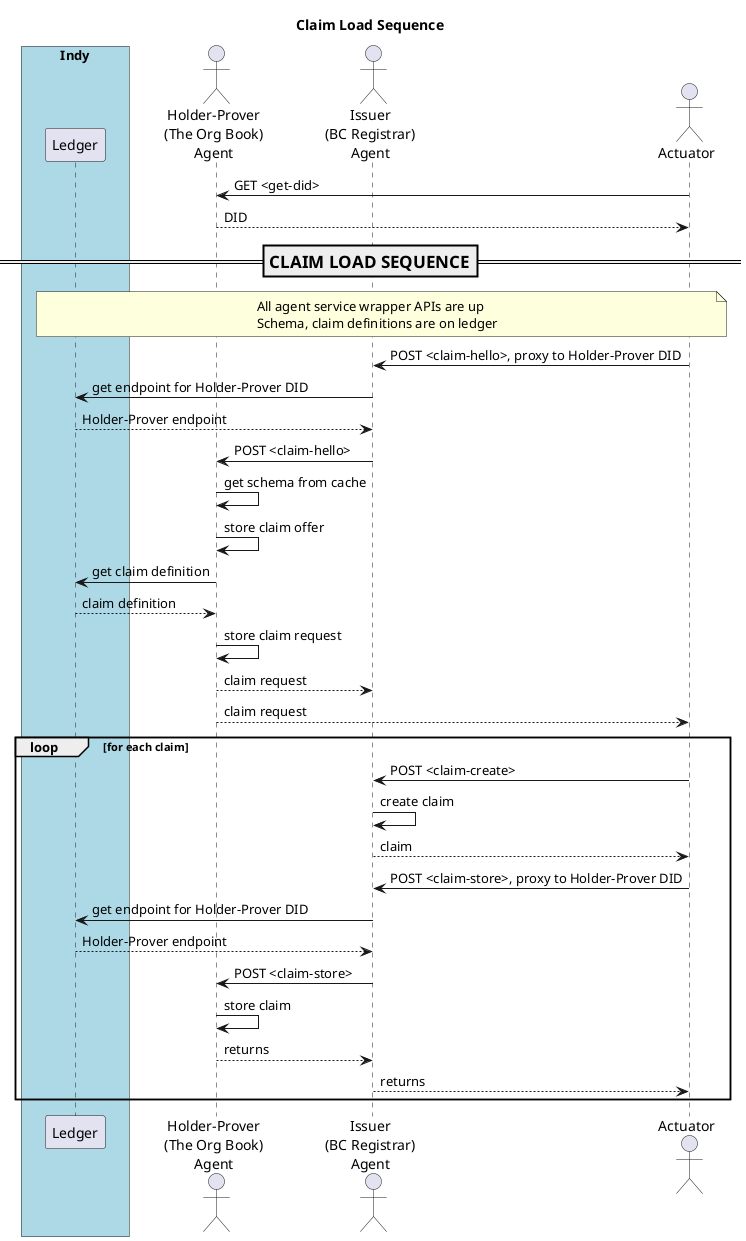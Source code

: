 @startuml
/'
Copyright 2017 Government of Canada - Public Services and Procurement Canada - buyandsell.gc.ca

Licensed under the Apache License, Version 2.0 (the "License");
you may not use this file except in compliance with the License.
You may obtain a copy of the License at

http://www.apache.org/licenses/LICENSE-2.0

Unless required by applicable law or agreed to in writing, software
distributed under the License is distributed on an "AS IS" BASIS,
WITHOUT WARRANTIES OR CONDITIONS OF ANY KIND, either express or implied.
See the License for the specific language governing permissions and
limitations under the License.
'/

skinparam ParticipantPadding 20
skinparam BoxPadding 20

title Claim Load Sequence

box "Indy" #LightBlue
    participant "Ledger" as ledger
endbox

actor "Holder-Prover\n(The Org Book)\nAgent" as obag
actor "Issuer\n(BC Registrar)\nAgent" as bcrag
actor "Actuator" as ator

ator -> obag: GET <get-did>
obag --> ator: DID

=== CLAIM LOAD SEQUENCE ==
note over ledger, ator
All agent service wrapper APIs are up
Schema, claim definitions are on ledger
endnote

ator -> bcrag: POST <claim-hello>, proxy to Holder-Prover DID
bcrag -> ledger: get endpoint for Holder-Prover DID
ledger --> bcrag: Holder-Prover endpoint
bcrag -> obag: POST <claim-hello>
obag -> obag: get schema from cache
obag -> obag: store claim offer
obag -> ledger: get claim definition
ledger --> obag: claim definition
obag -> obag: store claim request
obag --> bcrag: claim request
obag --> ator: claim request

loop for each claim
    ator -> bcrag: POST <claim-create>
    bcrag -> bcrag: create claim
    bcrag --> ator: claim
    ator -> bcrag: POST <claim-store>, proxy to Holder-Prover DID
    bcrag -> ledger: get endpoint for Holder-Prover DID
    ledger --> bcrag: Holder-Prover endpoint
    bcrag -> obag: POST <claim-store>
    obag -> obag: store claim
    obag --> bcrag: returns
    bcrag --> ator: returns
    
end

@enduml

